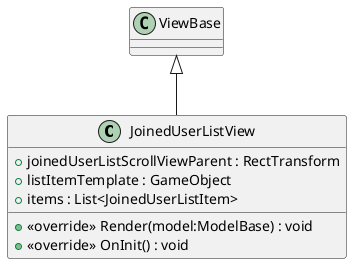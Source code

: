 @startuml
class JoinedUserListView {
    + joinedUserListScrollViewParent : RectTransform
    + listItemTemplate : GameObject
    + items : List<JoinedUserListItem>
    + <<override>> Render(model:ModelBase) : void
    + <<override>> OnInit() : void
}
ViewBase <|-- JoinedUserListView
@enduml
